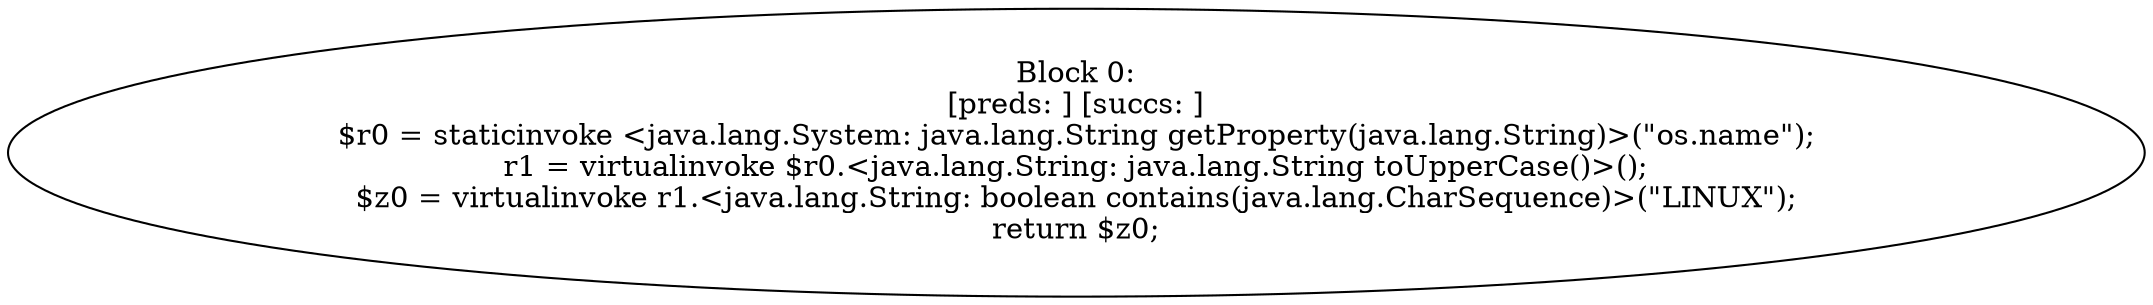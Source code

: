 digraph "unitGraph" {
    "Block 0:
[preds: ] [succs: ]
$r0 = staticinvoke <java.lang.System: java.lang.String getProperty(java.lang.String)>(\"os.name\");
r1 = virtualinvoke $r0.<java.lang.String: java.lang.String toUpperCase()>();
$z0 = virtualinvoke r1.<java.lang.String: boolean contains(java.lang.CharSequence)>(\"LINUX\");
return $z0;
"
}
